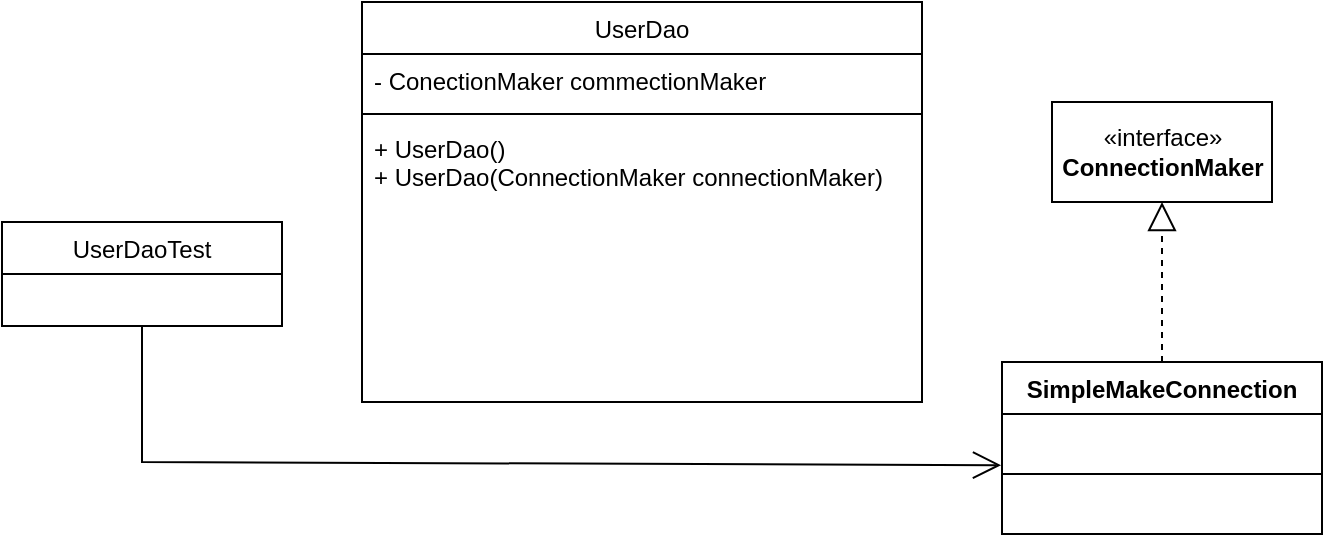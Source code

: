 <mxfile version="20.8.20" type="device"><diagram id="C5RBs43oDa-KdzZeNtuy" name="Page-1"><mxGraphModel dx="708" dy="477" grid="1" gridSize="10" guides="1" tooltips="1" connect="1" arrows="1" fold="1" page="1" pageScale="1" pageWidth="827" pageHeight="1169" math="0" shadow="0"><root><mxCell id="WIyWlLk6GJQsqaUBKTNV-0"/><mxCell id="WIyWlLk6GJQsqaUBKTNV-1" parent="WIyWlLk6GJQsqaUBKTNV-0"/><mxCell id="Ch5kst3DT9nYqImzPfG2-0" value="UserDaoTest" style="swimlane;fontStyle=0;childLayout=stackLayout;horizontal=1;startSize=26;fillColor=none;horizontalStack=0;resizeParent=1;resizeParentMax=0;resizeLast=0;collapsible=1;marginBottom=0;" vertex="1" parent="WIyWlLk6GJQsqaUBKTNV-1"><mxGeometry x="150" y="300" width="140" height="52" as="geometry"/></mxCell><mxCell id="Ch5kst3DT9nYqImzPfG2-4" value="UserDao" style="swimlane;fontStyle=0;childLayout=stackLayout;horizontal=1;startSize=26;fillColor=none;horizontalStack=0;resizeParent=1;resizeParentMax=0;resizeLast=0;collapsible=1;marginBottom=0;" vertex="1" parent="WIyWlLk6GJQsqaUBKTNV-1"><mxGeometry x="330" y="190" width="280" height="200" as="geometry"/></mxCell><mxCell id="Ch5kst3DT9nYqImzPfG2-5" value="- ConectionMaker commectionMaker" style="text;strokeColor=none;fillColor=none;align=left;verticalAlign=top;spacingLeft=4;spacingRight=4;overflow=hidden;rotatable=0;points=[[0,0.5],[1,0.5]];portConstraint=eastwest;" vertex="1" parent="Ch5kst3DT9nYqImzPfG2-4"><mxGeometry y="26" width="280" height="26" as="geometry"/></mxCell><mxCell id="Ch5kst3DT9nYqImzPfG2-28" value="" style="line;strokeWidth=1;fillColor=none;align=left;verticalAlign=middle;spacingTop=-1;spacingLeft=3;spacingRight=3;rotatable=0;labelPosition=right;points=[];portConstraint=eastwest;strokeColor=inherit;" vertex="1" parent="Ch5kst3DT9nYqImzPfG2-4"><mxGeometry y="52" width="280" height="8" as="geometry"/></mxCell><mxCell id="Ch5kst3DT9nYqImzPfG2-6" value="+ UserDao()&#10;+ UserDao(ConnectionMaker connectionMaker)&#10;" style="text;strokeColor=none;fillColor=none;align=left;verticalAlign=top;spacingLeft=4;spacingRight=4;overflow=hidden;rotatable=0;points=[[0,0.5],[1,0.5]];portConstraint=eastwest;" vertex="1" parent="Ch5kst3DT9nYqImzPfG2-4"><mxGeometry y="60" width="280" height="140" as="geometry"/></mxCell><mxCell id="Ch5kst3DT9nYqImzPfG2-12" value="«interface»&lt;br&gt;&lt;b&gt;ConnectionMaker&lt;/b&gt;" style="html=1;" vertex="1" parent="WIyWlLk6GJQsqaUBKTNV-1"><mxGeometry x="675" y="240" width="110" height="50" as="geometry"/></mxCell><mxCell id="Ch5kst3DT9nYqImzPfG2-13" value="SimpleMakeConnection" style="swimlane;fontStyle=1;align=center;verticalAlign=top;childLayout=stackLayout;horizontal=1;startSize=26;horizontalStack=0;resizeParent=1;resizeParentMax=0;resizeLast=0;collapsible=1;marginBottom=0;" vertex="1" parent="WIyWlLk6GJQsqaUBKTNV-1"><mxGeometry x="650" y="370" width="160" height="86" as="geometry"/></mxCell><mxCell id="Ch5kst3DT9nYqImzPfG2-14" value=" &#10;" style="text;strokeColor=none;fillColor=none;align=left;verticalAlign=top;spacingLeft=4;spacingRight=4;overflow=hidden;rotatable=0;points=[[0,0.5],[1,0.5]];portConstraint=eastwest;" vertex="1" parent="Ch5kst3DT9nYqImzPfG2-13"><mxGeometry y="26" width="160" height="26" as="geometry"/></mxCell><mxCell id="Ch5kst3DT9nYqImzPfG2-15" value="" style="line;strokeWidth=1;fillColor=none;align=left;verticalAlign=middle;spacingTop=-1;spacingLeft=3;spacingRight=3;rotatable=0;labelPosition=right;points=[];portConstraint=eastwest;strokeColor=inherit;" vertex="1" parent="Ch5kst3DT9nYqImzPfG2-13"><mxGeometry y="52" width="160" height="8" as="geometry"/></mxCell><mxCell id="Ch5kst3DT9nYqImzPfG2-16" value=" &#10;" style="text;strokeColor=none;fillColor=none;align=left;verticalAlign=top;spacingLeft=4;spacingRight=4;overflow=hidden;rotatable=0;points=[[0,0.5],[1,0.5]];portConstraint=eastwest;" vertex="1" parent="Ch5kst3DT9nYqImzPfG2-13"><mxGeometry y="60" width="160" height="26" as="geometry"/></mxCell><mxCell id="Ch5kst3DT9nYqImzPfG2-18" value="" style="endArrow=block;dashed=1;endFill=0;endSize=12;html=1;rounded=0;exitX=0.5;exitY=0;exitDx=0;exitDy=0;entryX=0.5;entryY=1;entryDx=0;entryDy=0;" edge="1" parent="WIyWlLk6GJQsqaUBKTNV-1" source="Ch5kst3DT9nYqImzPfG2-13" target="Ch5kst3DT9nYqImzPfG2-12"><mxGeometry width="160" relative="1" as="geometry"><mxPoint x="430" y="390" as="sourcePoint"/><mxPoint x="730" y="320" as="targetPoint"/></mxGeometry></mxCell><mxCell id="Ch5kst3DT9nYqImzPfG2-23" value="" style="endArrow=open;endFill=1;endSize=12;html=1;rounded=0;entryX=-0.003;entryY=0.985;entryDx=0;entryDy=0;entryPerimeter=0;exitX=0.5;exitY=1;exitDx=0;exitDy=0;" edge="1" parent="WIyWlLk6GJQsqaUBKTNV-1" source="Ch5kst3DT9nYqImzPfG2-0" target="Ch5kst3DT9nYqImzPfG2-14"><mxGeometry width="160" relative="1" as="geometry"><mxPoint x="320" y="410" as="sourcePoint"/><mxPoint x="210" y="450" as="targetPoint"/><Array as="points"><mxPoint x="220" y="420"/></Array></mxGeometry></mxCell></root></mxGraphModel></diagram></mxfile>